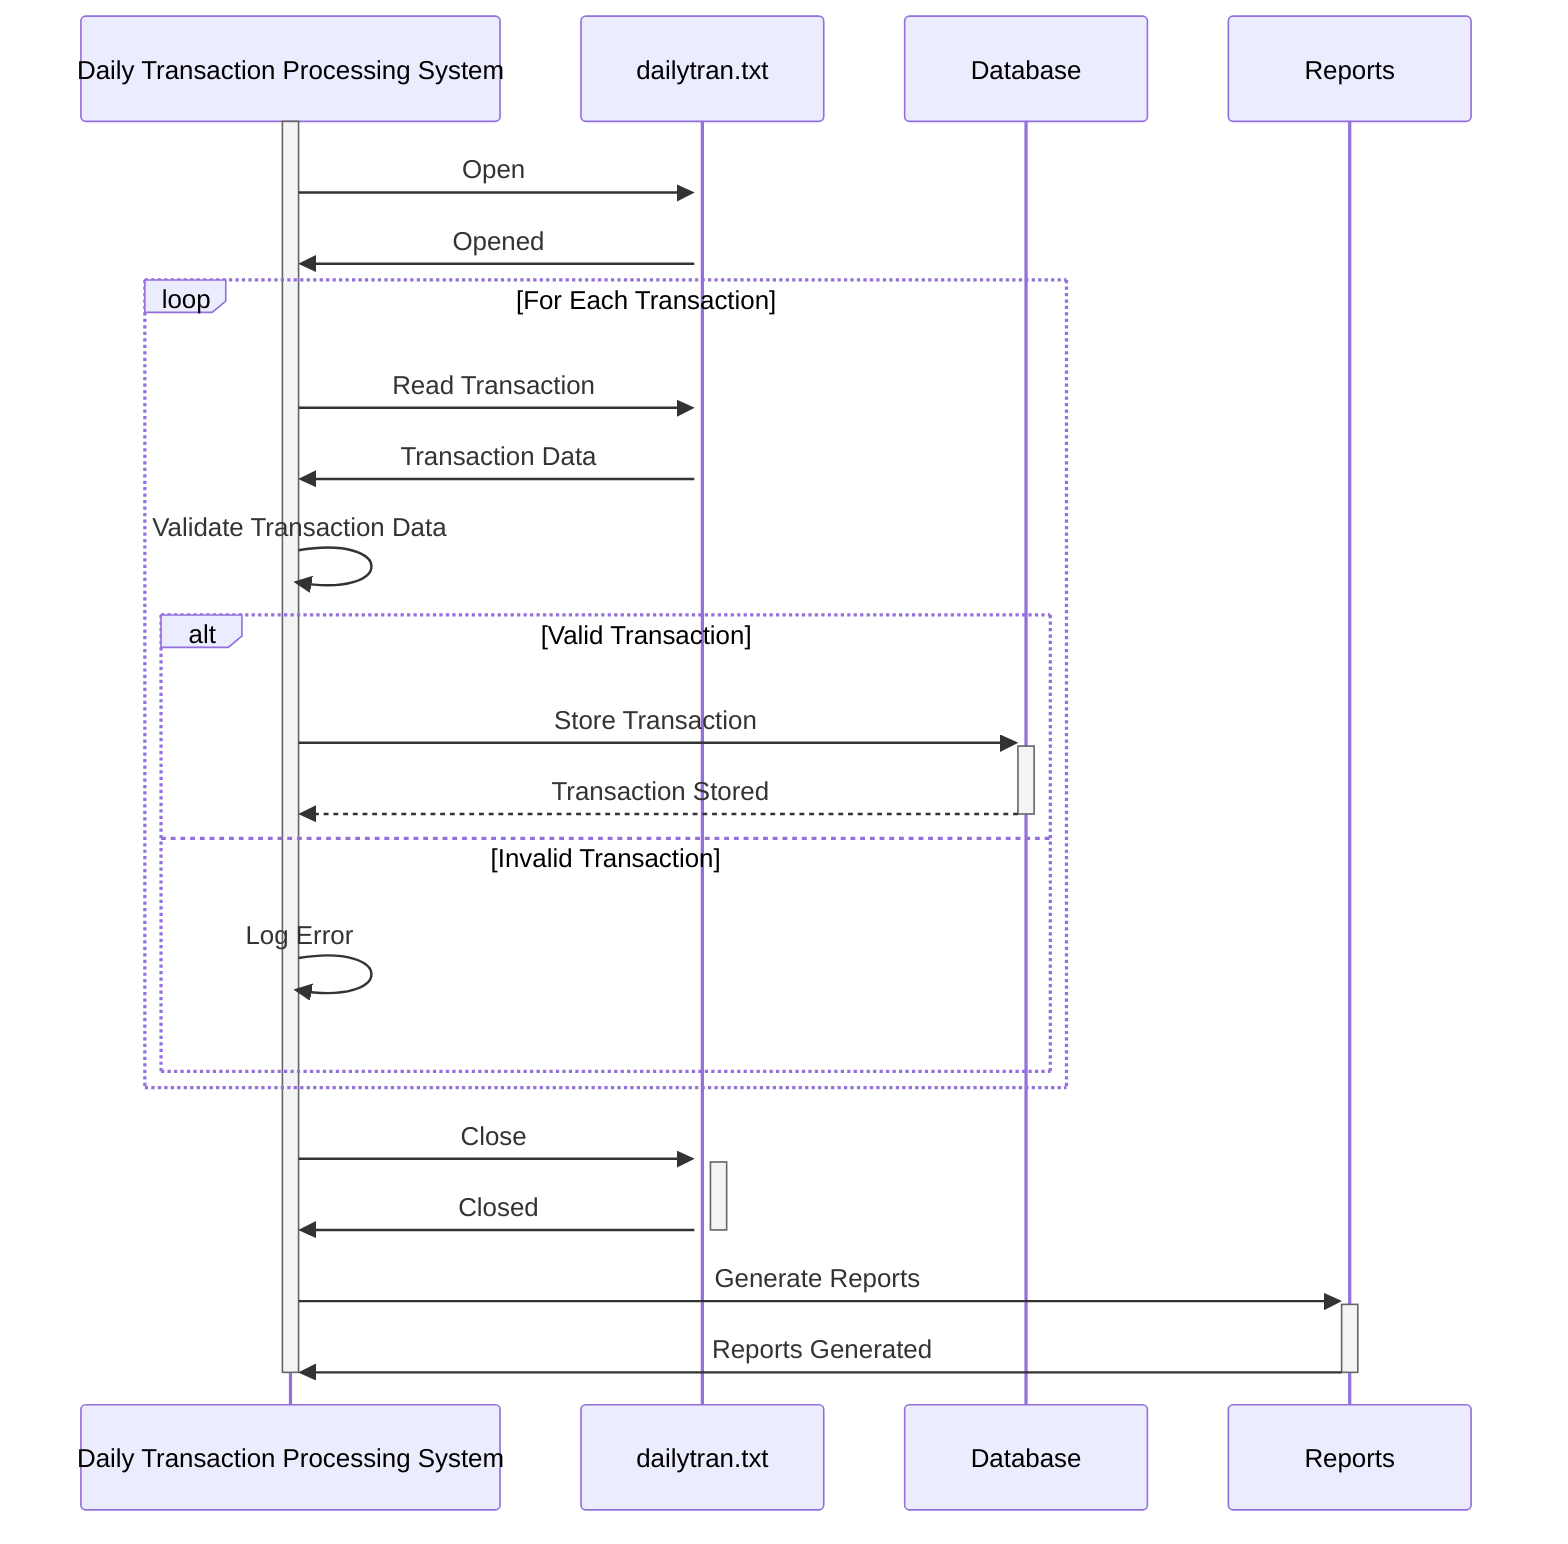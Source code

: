 sequenceDiagram
    participant Daily Transaction Processing System
    participant dailytran.txt
    participant Database
    participant Reports

    activate Daily Transaction Processing System

    Daily Transaction Processing System->>+dailytran.txt: Open
    dailytran.txt->>Daily Transaction Processing System: Opened

    loop For Each Transaction
        Daily Transaction Processing System->>+dailytran.txt: Read Transaction
        dailytran.txt->>Daily Transaction Processing System: Transaction Data
        Daily Transaction Processing System->>Daily Transaction Processing System: Validate Transaction Data
        alt Valid Transaction
            Daily Transaction Processing System->>+Database: Store Transaction
            Database-->>-Daily Transaction Processing System: Transaction Stored
        else Invalid Transaction
            Daily Transaction Processing System->>Daily Transaction Processing System: Log Error
        end
    end

    Daily Transaction Processing System->>+dailytran.txt: Close
    dailytran.txt->>-Daily Transaction Processing System: Closed

    Daily Transaction Processing System->>+Reports: Generate Reports
    Reports->>-Daily Transaction Processing System: Reports Generated

    deactivate Daily Transaction Processing System